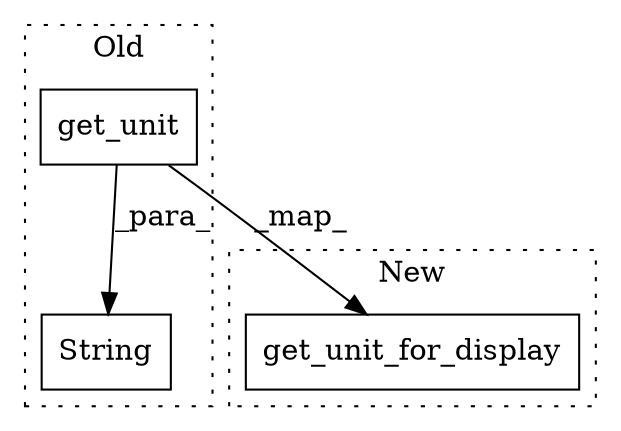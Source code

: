 digraph G {
subgraph cluster0 {
1 [label="get_unit" a="32" s="13967,13984" l="9,1" shape="box"];
3 [label="String" a="32" s="13960,13985" l="7,1" shape="box"];
label = "Old";
style="dotted";
}
subgraph cluster1 {
2 [label="get_unit_for_display" a="32" s="14019,14048" l="21,1" shape="box"];
label = "New";
style="dotted";
}
1 -> 2 [label="_map_"];
1 -> 3 [label="_para_"];
}